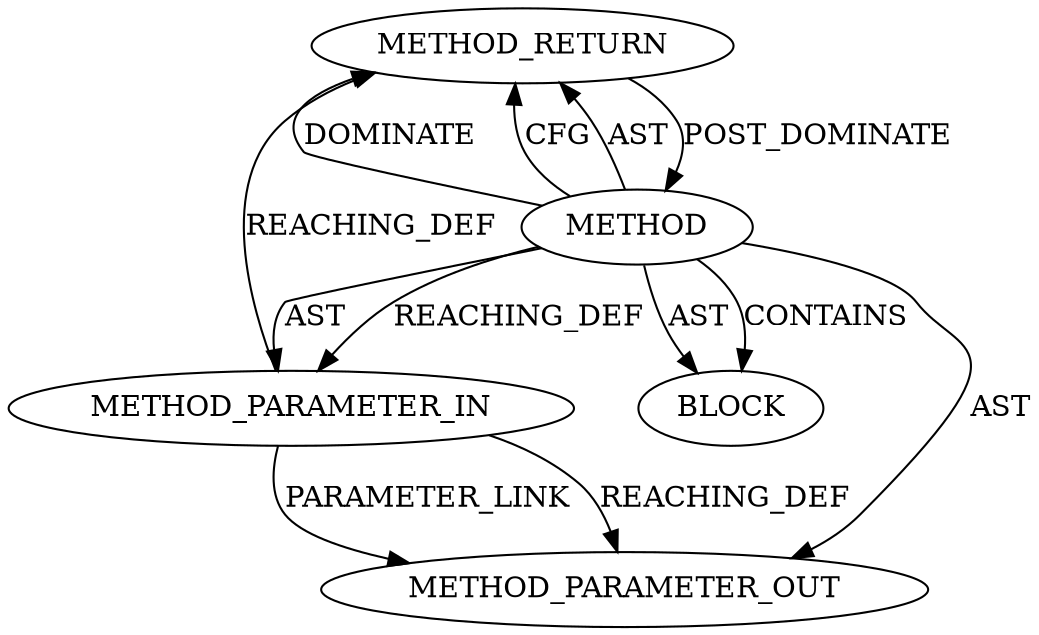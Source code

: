 digraph {
  20307 [label=METHOD_RETURN ORDER=2 CODE="RET" TYPE_FULL_NAME="ANY" EVALUATION_STRATEGY="BY_VALUE"]
  20306 [label=BLOCK ORDER=1 ARGUMENT_INDEX=1 CODE="<empty>" TYPE_FULL_NAME="ANY"]
  20305 [label=METHOD_PARAMETER_IN ORDER=1 CODE="p1" IS_VARIADIC=false TYPE_FULL_NAME="ANY" EVALUATION_STRATEGY="BY_VALUE" INDEX=1 NAME="p1"]
  22128 [label=METHOD_PARAMETER_OUT ORDER=1 CODE="p1" IS_VARIADIC=false TYPE_FULL_NAME="ANY" EVALUATION_STRATEGY="BY_VALUE" INDEX=1 NAME="p1"]
  20304 [label=METHOD AST_PARENT_TYPE="NAMESPACE_BLOCK" AST_PARENT_FULL_NAME="<global>" ORDER=0 CODE="<empty>" FULL_NAME="signal_pending" IS_EXTERNAL=true FILENAME="<empty>" SIGNATURE="" NAME="signal_pending"]
  20305 -> 20307 [label=REACHING_DEF VARIABLE="p1"]
  20304 -> 22128 [label=AST ]
  20305 -> 22128 [label=REACHING_DEF VARIABLE="p1"]
  20304 -> 20306 [label=CONTAINS ]
  20305 -> 22128 [label=PARAMETER_LINK ]
  20304 -> 20307 [label=DOMINATE ]
  20304 -> 20307 [label=CFG ]
  20304 -> 20306 [label=AST ]
  20304 -> 20307 [label=AST ]
  20304 -> 20305 [label=REACHING_DEF VARIABLE=""]
  20304 -> 20305 [label=AST ]
  20307 -> 20304 [label=POST_DOMINATE ]
}
